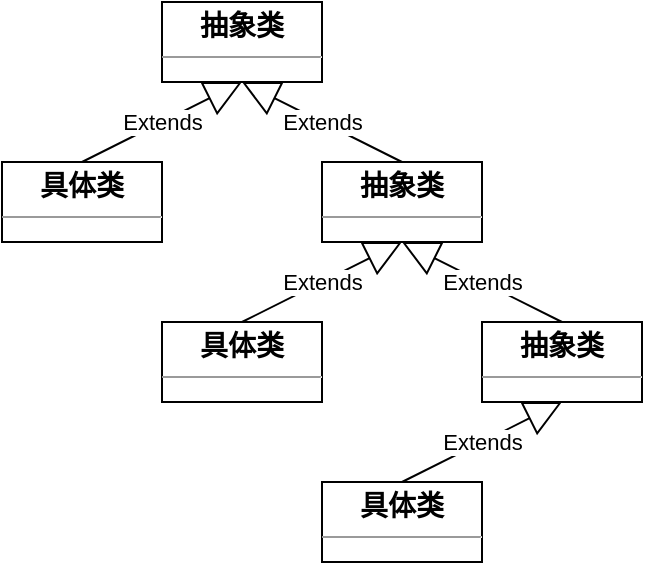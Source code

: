 <mxfile version="14.5.1" type="device"><diagram id="LRQWY6AxpRWto8w55fd1" name="第 1 页"><mxGraphModel dx="1186" dy="697" grid="1" gridSize="10" guides="1" tooltips="1" connect="1" arrows="1" fold="1" page="1" pageScale="1" pageWidth="827" pageHeight="1169" math="0" shadow="0"><root><mxCell id="0"/><mxCell id="1" parent="0"/><mxCell id="diMzsw8UH3olsmdHVibi-2" value="&lt;p style=&quot;margin: 0px ; margin-top: 4px ; text-align: center&quot;&gt;&lt;b&gt;&lt;font style=&quot;font-size: 14px&quot;&gt;抽象类&lt;/font&gt;&lt;/b&gt;&lt;/p&gt;&lt;hr size=&quot;1&quot;&gt;&lt;div style=&quot;height: 2px&quot;&gt;&lt;/div&gt;" style="verticalAlign=top;align=left;overflow=fill;fontSize=12;fontFamily=Helvetica;html=1;" parent="1" vertex="1"><mxGeometry x="120" y="40" width="80" height="40" as="geometry"/></mxCell><mxCell id="diMzsw8UH3olsmdHVibi-3" value="&lt;p style=&quot;margin: 0px ; margin-top: 4px ; text-align: center&quot;&gt;&lt;b&gt;&lt;font style=&quot;font-size: 14px&quot;&gt;具体类&lt;/font&gt;&lt;/b&gt;&lt;/p&gt;&lt;hr size=&quot;1&quot;&gt;&lt;div style=&quot;height: 2px&quot;&gt;&lt;/div&gt;" style="verticalAlign=top;align=left;overflow=fill;fontSize=12;fontFamily=Helvetica;html=1;" parent="1" vertex="1"><mxGeometry x="40" y="120" width="80" height="40" as="geometry"/></mxCell><mxCell id="diMzsw8UH3olsmdHVibi-4" value="&lt;p style=&quot;margin: 0px ; margin-top: 4px ; text-align: center&quot;&gt;&lt;b&gt;&lt;font style=&quot;font-size: 14px&quot;&gt;抽象类&lt;/font&gt;&lt;/b&gt;&lt;/p&gt;&lt;hr size=&quot;1&quot;&gt;&lt;div style=&quot;height: 2px&quot;&gt;&lt;/div&gt;" style="verticalAlign=top;align=left;overflow=fill;fontSize=12;fontFamily=Helvetica;html=1;" parent="1" vertex="1"><mxGeometry x="200" y="120" width="80" height="40" as="geometry"/></mxCell><mxCell id="diMzsw8UH3olsmdHVibi-5" value="&lt;p style=&quot;margin: 0px ; margin-top: 4px ; text-align: center&quot;&gt;&lt;b&gt;&lt;font style=&quot;font-size: 14px&quot;&gt;具体类&lt;/font&gt;&lt;/b&gt;&lt;/p&gt;&lt;hr size=&quot;1&quot;&gt;&lt;div style=&quot;height: 2px&quot;&gt;&lt;/div&gt;" style="verticalAlign=top;align=left;overflow=fill;fontSize=12;fontFamily=Helvetica;html=1;" parent="1" vertex="1"><mxGeometry x="120" y="200" width="80" height="40" as="geometry"/></mxCell><mxCell id="diMzsw8UH3olsmdHVibi-6" value="&lt;p style=&quot;margin: 0px ; margin-top: 4px ; text-align: center&quot;&gt;&lt;b&gt;&lt;font style=&quot;font-size: 14px&quot;&gt;抽象类&lt;/font&gt;&lt;/b&gt;&lt;/p&gt;&lt;hr size=&quot;1&quot;&gt;&lt;div style=&quot;height: 2px&quot;&gt;&lt;/div&gt;" style="verticalAlign=top;align=left;overflow=fill;fontSize=12;fontFamily=Helvetica;html=1;" parent="1" vertex="1"><mxGeometry x="280" y="200" width="80" height="40" as="geometry"/></mxCell><mxCell id="diMzsw8UH3olsmdHVibi-7" value="&lt;p style=&quot;margin: 0px ; margin-top: 4px ; text-align: center&quot;&gt;&lt;b&gt;&lt;font style=&quot;font-size: 14px&quot;&gt;具体类&lt;/font&gt;&lt;/b&gt;&lt;/p&gt;&lt;hr size=&quot;1&quot;&gt;&lt;div style=&quot;height: 2px&quot;&gt;&lt;/div&gt;" style="verticalAlign=top;align=left;overflow=fill;fontSize=12;fontFamily=Helvetica;html=1;" parent="1" vertex="1"><mxGeometry x="200" y="280" width="80" height="40" as="geometry"/></mxCell><mxCell id="diMzsw8UH3olsmdHVibi-8" value="Extends" style="endArrow=block;endSize=16;endFill=0;html=1;entryX=0.5;entryY=1;entryDx=0;entryDy=0;exitX=0.5;exitY=0;exitDx=0;exitDy=0;" parent="1" source="diMzsw8UH3olsmdHVibi-3" target="diMzsw8UH3olsmdHVibi-2" edge="1"><mxGeometry width="160" relative="1" as="geometry"><mxPoint x="80" y="430" as="sourcePoint"/><mxPoint x="240" y="430" as="targetPoint"/></mxGeometry></mxCell><mxCell id="diMzsw8UH3olsmdHVibi-9" value="Extends" style="endArrow=block;endSize=16;endFill=0;html=1;entryX=0.5;entryY=1;entryDx=0;entryDy=0;exitX=0.5;exitY=0;exitDx=0;exitDy=0;" parent="1" source="diMzsw8UH3olsmdHVibi-4" target="diMzsw8UH3olsmdHVibi-2" edge="1"><mxGeometry width="160" relative="1" as="geometry"><mxPoint x="90" y="130" as="sourcePoint"/><mxPoint x="170" y="90" as="targetPoint"/></mxGeometry></mxCell><mxCell id="diMzsw8UH3olsmdHVibi-10" value="Extends" style="endArrow=block;endSize=16;endFill=0;html=1;entryX=0.5;entryY=1;entryDx=0;entryDy=0;exitX=0.5;exitY=0;exitDx=0;exitDy=0;" parent="1" source="diMzsw8UH3olsmdHVibi-6" target="diMzsw8UH3olsmdHVibi-4" edge="1"><mxGeometry width="160" relative="1" as="geometry"><mxPoint x="250" y="130" as="sourcePoint"/><mxPoint x="170" y="90" as="targetPoint"/></mxGeometry></mxCell><mxCell id="diMzsw8UH3olsmdHVibi-11" value="Extends" style="endArrow=block;endSize=16;endFill=0;html=1;entryX=0.5;entryY=1;entryDx=0;entryDy=0;exitX=0.5;exitY=0;exitDx=0;exitDy=0;" parent="1" source="diMzsw8UH3olsmdHVibi-5" target="diMzsw8UH3olsmdHVibi-4" edge="1"><mxGeometry width="160" relative="1" as="geometry"><mxPoint x="330" y="210" as="sourcePoint"/><mxPoint x="250" y="170" as="targetPoint"/></mxGeometry></mxCell><mxCell id="diMzsw8UH3olsmdHVibi-12" value="Extends" style="endArrow=block;endSize=16;endFill=0;html=1;entryX=0.5;entryY=1;entryDx=0;entryDy=0;exitX=0.5;exitY=0;exitDx=0;exitDy=0;" parent="1" source="diMzsw8UH3olsmdHVibi-7" target="diMzsw8UH3olsmdHVibi-6" edge="1"><mxGeometry width="160" relative="1" as="geometry"><mxPoint x="330" y="210" as="sourcePoint"/><mxPoint x="250" y="170" as="targetPoint"/></mxGeometry></mxCell></root></mxGraphModel></diagram></mxfile>